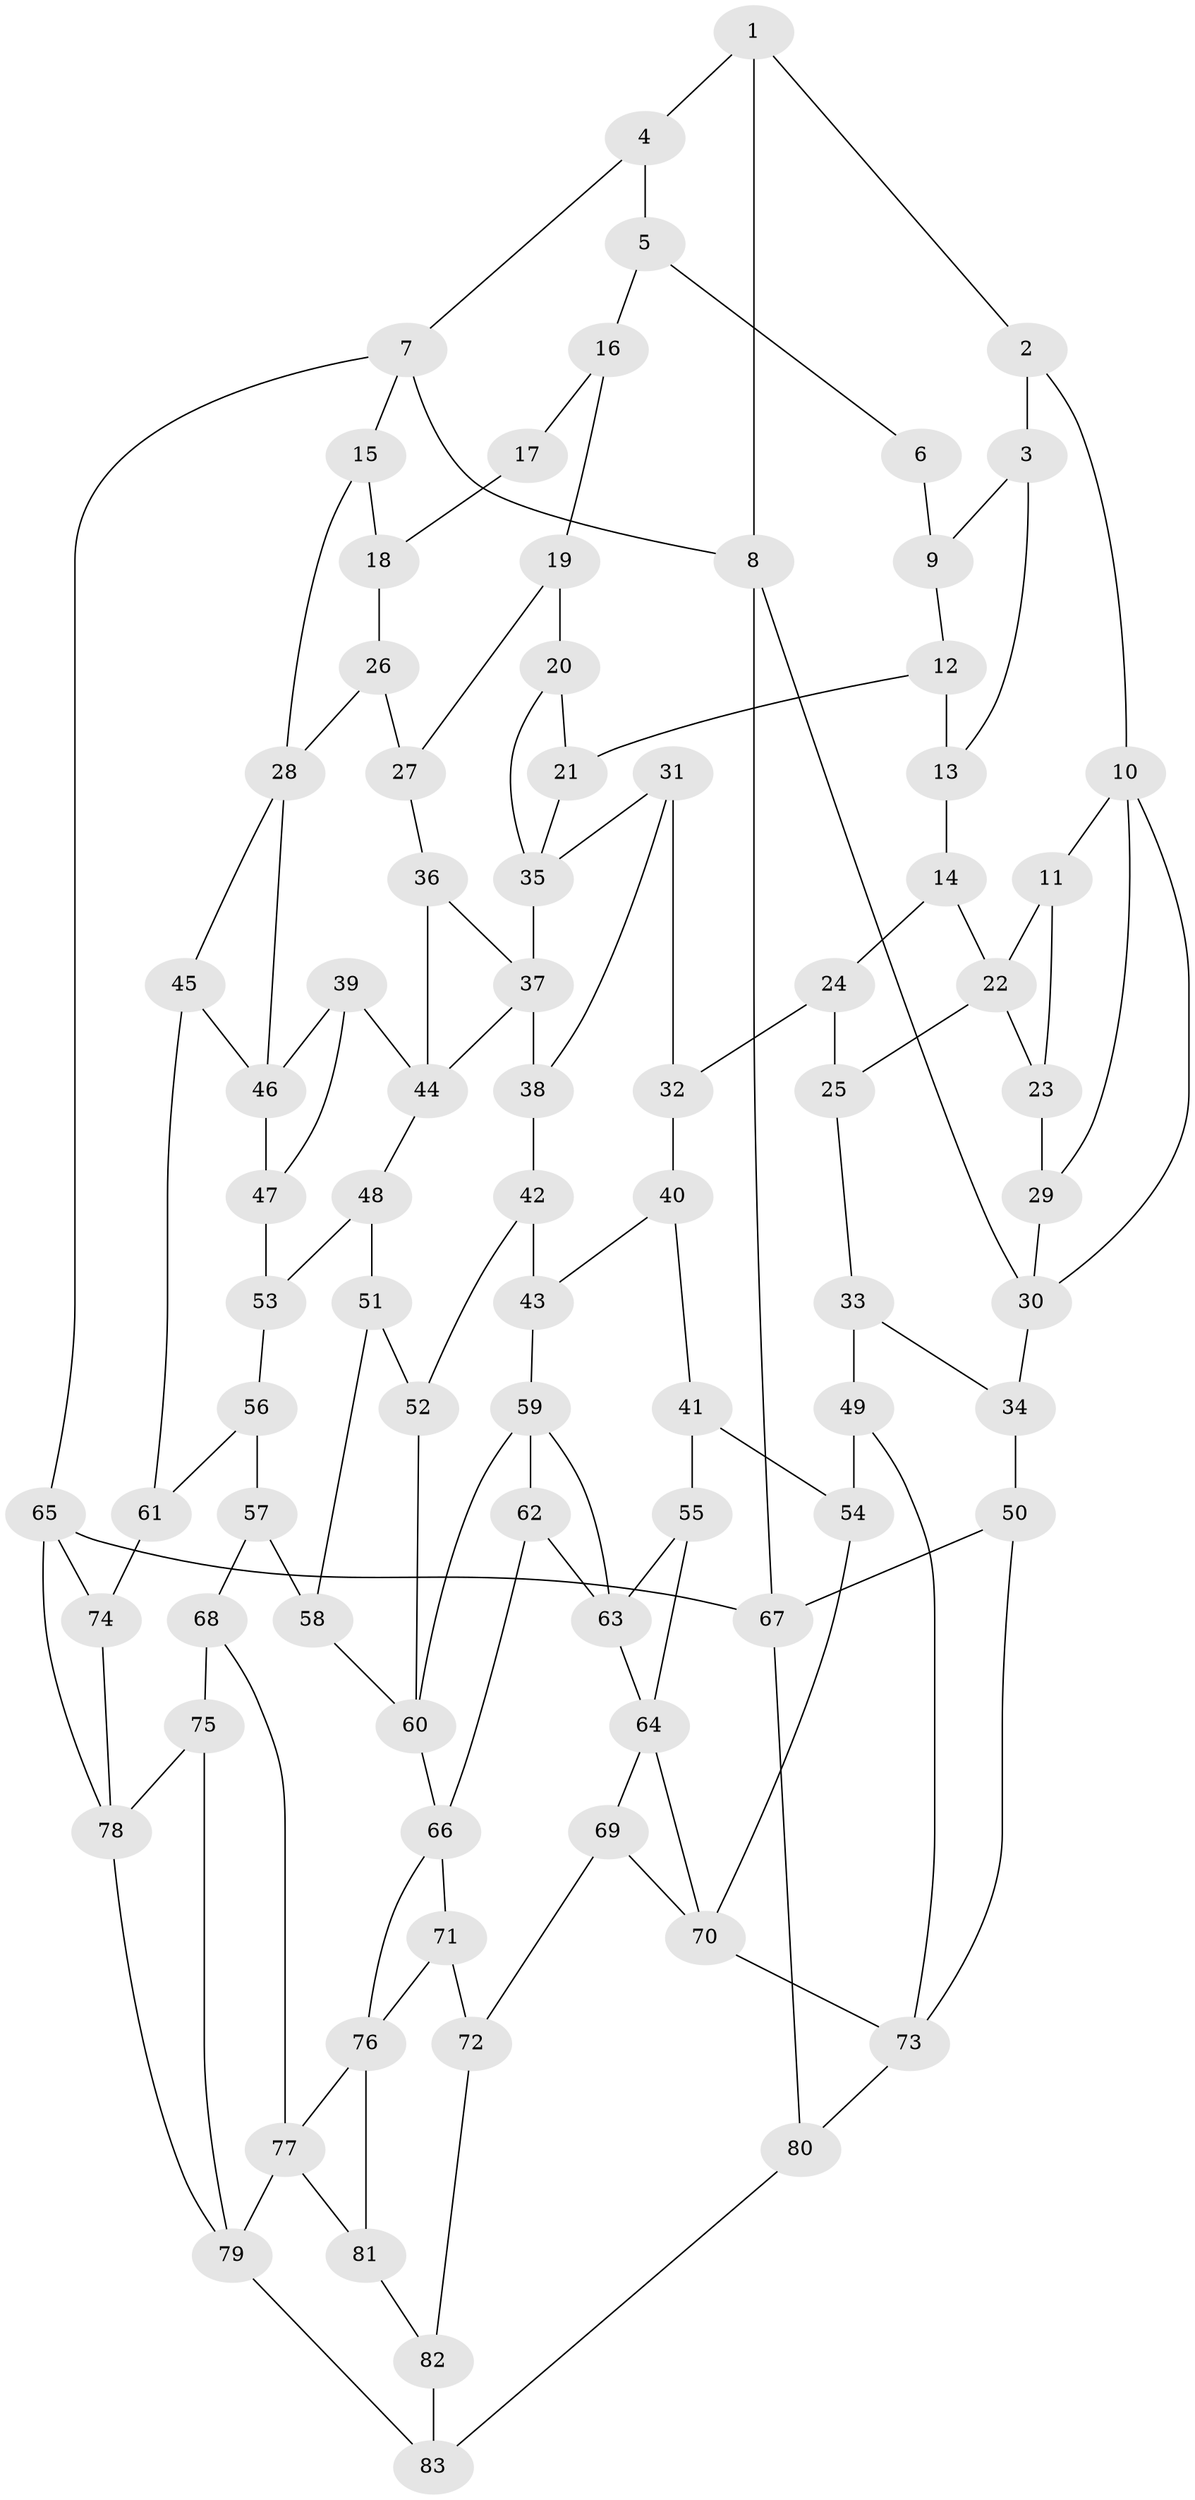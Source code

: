 // original degree distribution, {3: 0.03389830508474576, 4: 0.22033898305084745, 5: 0.5084745762711864, 6: 0.23728813559322035}
// Generated by graph-tools (version 1.1) at 2025/38/03/04/25 23:38:33]
// undirected, 83 vertices, 135 edges
graph export_dot {
  node [color=gray90,style=filled];
  1;
  2;
  3;
  4;
  5;
  6;
  7;
  8;
  9;
  10;
  11;
  12;
  13;
  14;
  15;
  16;
  17;
  18;
  19;
  20;
  21;
  22;
  23;
  24;
  25;
  26;
  27;
  28;
  29;
  30;
  31;
  32;
  33;
  34;
  35;
  36;
  37;
  38;
  39;
  40;
  41;
  42;
  43;
  44;
  45;
  46;
  47;
  48;
  49;
  50;
  51;
  52;
  53;
  54;
  55;
  56;
  57;
  58;
  59;
  60;
  61;
  62;
  63;
  64;
  65;
  66;
  67;
  68;
  69;
  70;
  71;
  72;
  73;
  74;
  75;
  76;
  77;
  78;
  79;
  80;
  81;
  82;
  83;
  1 -- 2 [weight=1.0];
  1 -- 4 [weight=1.0];
  1 -- 8 [weight=1.0];
  2 -- 3 [weight=1.0];
  2 -- 10 [weight=1.0];
  3 -- 9 [weight=1.0];
  3 -- 13 [weight=1.0];
  4 -- 5 [weight=1.0];
  4 -- 7 [weight=1.0];
  5 -- 6 [weight=1.0];
  5 -- 16 [weight=1.0];
  6 -- 9 [weight=2.0];
  7 -- 8 [weight=1.0];
  7 -- 15 [weight=1.0];
  7 -- 65 [weight=1.0];
  8 -- 30 [weight=1.0];
  8 -- 67 [weight=1.0];
  9 -- 12 [weight=1.0];
  10 -- 11 [weight=1.0];
  10 -- 29 [weight=1.0];
  10 -- 30 [weight=1.0];
  11 -- 22 [weight=1.0];
  11 -- 23 [weight=1.0];
  12 -- 13 [weight=1.0];
  12 -- 21 [weight=1.0];
  13 -- 14 [weight=2.0];
  14 -- 22 [weight=1.0];
  14 -- 24 [weight=1.0];
  15 -- 18 [weight=1.0];
  15 -- 28 [weight=1.0];
  16 -- 17 [weight=1.0];
  16 -- 19 [weight=1.0];
  17 -- 18 [weight=1.0];
  18 -- 26 [weight=1.0];
  19 -- 20 [weight=1.0];
  19 -- 27 [weight=1.0];
  20 -- 21 [weight=1.0];
  20 -- 35 [weight=1.0];
  21 -- 35 [weight=1.0];
  22 -- 23 [weight=1.0];
  22 -- 25 [weight=1.0];
  23 -- 29 [weight=2.0];
  24 -- 25 [weight=1.0];
  24 -- 32 [weight=1.0];
  25 -- 33 [weight=1.0];
  26 -- 27 [weight=1.0];
  26 -- 28 [weight=1.0];
  27 -- 36 [weight=1.0];
  28 -- 45 [weight=1.0];
  28 -- 46 [weight=1.0];
  29 -- 30 [weight=1.0];
  30 -- 34 [weight=1.0];
  31 -- 32 [weight=1.0];
  31 -- 35 [weight=1.0];
  31 -- 38 [weight=1.0];
  32 -- 40 [weight=1.0];
  33 -- 34 [weight=1.0];
  33 -- 49 [weight=1.0];
  34 -- 50 [weight=1.0];
  35 -- 37 [weight=1.0];
  36 -- 37 [weight=1.0];
  36 -- 44 [weight=1.0];
  37 -- 38 [weight=1.0];
  37 -- 44 [weight=1.0];
  38 -- 42 [weight=1.0];
  39 -- 44 [weight=1.0];
  39 -- 46 [weight=1.0];
  39 -- 47 [weight=1.0];
  40 -- 41 [weight=1.0];
  40 -- 43 [weight=1.0];
  41 -- 54 [weight=1.0];
  41 -- 55 [weight=1.0];
  42 -- 43 [weight=1.0];
  42 -- 52 [weight=1.0];
  43 -- 59 [weight=1.0];
  44 -- 48 [weight=1.0];
  45 -- 46 [weight=1.0];
  45 -- 61 [weight=1.0];
  46 -- 47 [weight=1.0];
  47 -- 53 [weight=2.0];
  48 -- 51 [weight=1.0];
  48 -- 53 [weight=1.0];
  49 -- 54 [weight=2.0];
  49 -- 73 [weight=1.0];
  50 -- 67 [weight=1.0];
  50 -- 73 [weight=1.0];
  51 -- 52 [weight=1.0];
  51 -- 58 [weight=1.0];
  52 -- 60 [weight=1.0];
  53 -- 56 [weight=1.0];
  54 -- 70 [weight=1.0];
  55 -- 63 [weight=1.0];
  55 -- 64 [weight=1.0];
  56 -- 57 [weight=1.0];
  56 -- 61 [weight=1.0];
  57 -- 58 [weight=1.0];
  57 -- 68 [weight=1.0];
  58 -- 60 [weight=1.0];
  59 -- 60 [weight=1.0];
  59 -- 62 [weight=1.0];
  59 -- 63 [weight=1.0];
  60 -- 66 [weight=1.0];
  61 -- 74 [weight=2.0];
  62 -- 63 [weight=1.0];
  62 -- 66 [weight=1.0];
  63 -- 64 [weight=1.0];
  64 -- 69 [weight=1.0];
  64 -- 70 [weight=1.0];
  65 -- 67 [weight=1.0];
  65 -- 74 [weight=1.0];
  65 -- 78 [weight=1.0];
  66 -- 71 [weight=1.0];
  66 -- 76 [weight=1.0];
  67 -- 80 [weight=1.0];
  68 -- 75 [weight=1.0];
  68 -- 77 [weight=1.0];
  69 -- 70 [weight=1.0];
  69 -- 72 [weight=1.0];
  70 -- 73 [weight=1.0];
  71 -- 72 [weight=1.0];
  71 -- 76 [weight=1.0];
  72 -- 82 [weight=1.0];
  73 -- 80 [weight=1.0];
  74 -- 78 [weight=1.0];
  75 -- 78 [weight=1.0];
  75 -- 79 [weight=1.0];
  76 -- 77 [weight=1.0];
  76 -- 81 [weight=1.0];
  77 -- 79 [weight=1.0];
  77 -- 81 [weight=1.0];
  78 -- 79 [weight=1.0];
  79 -- 83 [weight=1.0];
  80 -- 83 [weight=1.0];
  81 -- 82 [weight=1.0];
  82 -- 83 [weight=2.0];
}
